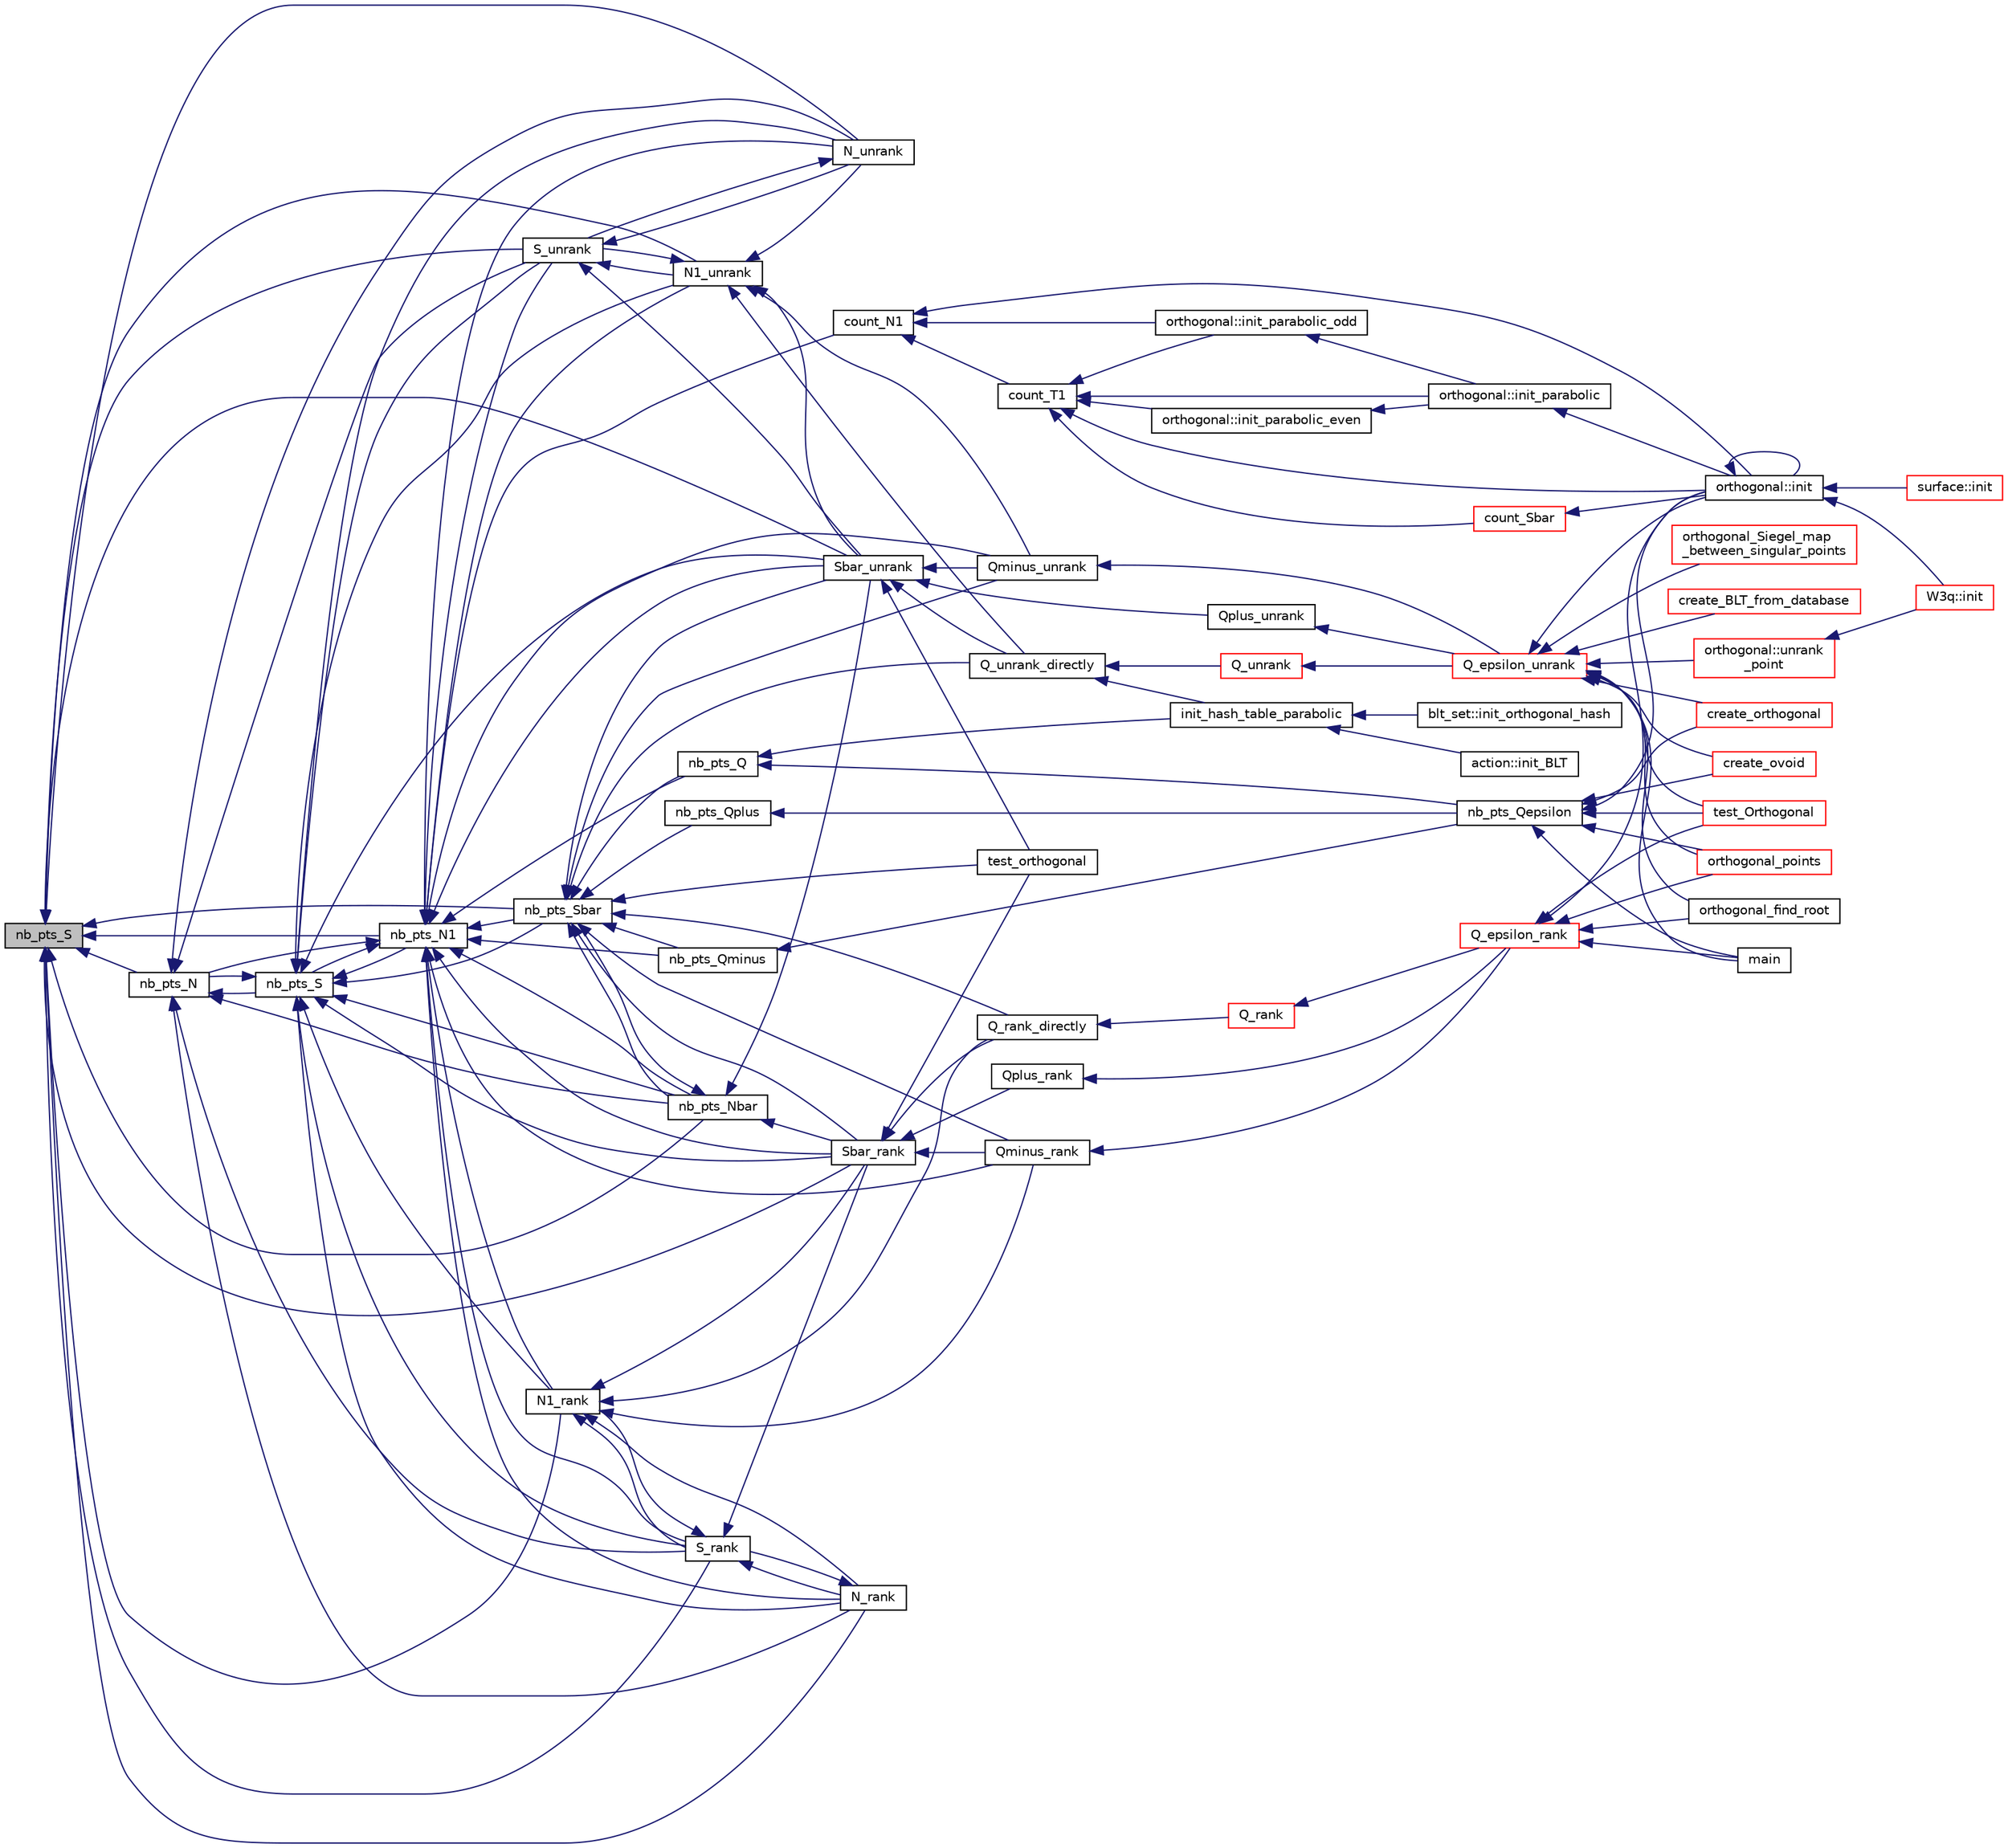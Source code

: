 digraph "nb_pts_S"
{
  edge [fontname="Helvetica",fontsize="10",labelfontname="Helvetica",labelfontsize="10"];
  node [fontname="Helvetica",fontsize="10",shape=record];
  rankdir="LR";
  Node9977 [label="nb_pts_S",height=0.2,width=0.4,color="black", fillcolor="grey75", style="filled", fontcolor="black"];
  Node9977 -> Node9978 [dir="back",color="midnightblue",fontsize="10",style="solid",fontname="Helvetica"];
  Node9978 [label="nb_pts_N",height=0.2,width=0.4,color="black", fillcolor="white", style="filled",URL="$db/da0/lib_2foundations_2geometry_2orthogonal__points_8_c.html#a93e16898c27b1d1c0a6405a7b0615ba6"];
  Node9978 -> Node9979 [dir="back",color="midnightblue",fontsize="10",style="solid",fontname="Helvetica"];
  Node9979 [label="nb_pts_S",height=0.2,width=0.4,color="black", fillcolor="white", style="filled",URL="$db/da0/lib_2foundations_2geometry_2orthogonal__points_8_c.html#a9bc3dec6e722644d182738102c3e04f3"];
  Node9979 -> Node9978 [dir="back",color="midnightblue",fontsize="10",style="solid",fontname="Helvetica"];
  Node9979 -> Node9980 [dir="back",color="midnightblue",fontsize="10",style="solid",fontname="Helvetica"];
  Node9980 [label="nb_pts_N1",height=0.2,width=0.4,color="black", fillcolor="white", style="filled",URL="$db/da0/lib_2foundations_2geometry_2orthogonal__points_8_c.html#ae0f2e1c76523db67b4ec9629ccc35bc6"];
  Node9980 -> Node9981 [dir="back",color="midnightblue",fontsize="10",style="solid",fontname="Helvetica"];
  Node9981 [label="count_N1",height=0.2,width=0.4,color="black", fillcolor="white", style="filled",URL="$db/da0/lib_2foundations_2geometry_2orthogonal__points_8_c.html#a879b579a4ddaffbc75b230e81e33dcf4"];
  Node9981 -> Node9982 [dir="back",color="midnightblue",fontsize="10",style="solid",fontname="Helvetica"];
  Node9982 [label="orthogonal::init",height=0.2,width=0.4,color="black", fillcolor="white", style="filled",URL="$d7/daa/classorthogonal.html#a8bd53ba30f34ac50889503f0f3ef6deb"];
  Node9982 -> Node9982 [dir="back",color="midnightblue",fontsize="10",style="solid",fontname="Helvetica"];
  Node9982 -> Node9983 [dir="back",color="midnightblue",fontsize="10",style="solid",fontname="Helvetica"];
  Node9983 [label="surface::init",height=0.2,width=0.4,color="red", fillcolor="white", style="filled",URL="$d5/d88/classsurface.html#a90570b0ca6ab02988159f2c40cb27308"];
  Node9982 -> Node9989 [dir="back",color="midnightblue",fontsize="10",style="solid",fontname="Helvetica"];
  Node9989 [label="W3q::init",height=0.2,width=0.4,color="red", fillcolor="white", style="filled",URL="$de/d2c/class_w3q.html#a215fe070895a4915537fcb1bfba4f777"];
  Node9981 -> Node9991 [dir="back",color="midnightblue",fontsize="10",style="solid",fontname="Helvetica"];
  Node9991 [label="orthogonal::init_parabolic_odd",height=0.2,width=0.4,color="black", fillcolor="white", style="filled",URL="$d7/daa/classorthogonal.html#adeb14ce7821acee632e1a1ca3975a201"];
  Node9991 -> Node9992 [dir="back",color="midnightblue",fontsize="10",style="solid",fontname="Helvetica"];
  Node9992 [label="orthogonal::init_parabolic",height=0.2,width=0.4,color="black", fillcolor="white", style="filled",URL="$d7/daa/classorthogonal.html#aef84a93f2f8973a3b5fc2d7d48b1d5ed"];
  Node9992 -> Node9982 [dir="back",color="midnightblue",fontsize="10",style="solid",fontname="Helvetica"];
  Node9981 -> Node9993 [dir="back",color="midnightblue",fontsize="10",style="solid",fontname="Helvetica"];
  Node9993 [label="count_T1",height=0.2,width=0.4,color="black", fillcolor="white", style="filled",URL="$db/da0/lib_2foundations_2geometry_2orthogonal__points_8_c.html#af42a0ed4f726c58cdeb601b55bddf0ce"];
  Node9993 -> Node9982 [dir="back",color="midnightblue",fontsize="10",style="solid",fontname="Helvetica"];
  Node9993 -> Node9992 [dir="back",color="midnightblue",fontsize="10",style="solid",fontname="Helvetica"];
  Node9993 -> Node9994 [dir="back",color="midnightblue",fontsize="10",style="solid",fontname="Helvetica"];
  Node9994 [label="orthogonal::init_parabolic_even",height=0.2,width=0.4,color="black", fillcolor="white", style="filled",URL="$d7/daa/classorthogonal.html#a495354fe027c383b4dd9ee3906dcde92"];
  Node9994 -> Node9992 [dir="back",color="midnightblue",fontsize="10",style="solid",fontname="Helvetica"];
  Node9993 -> Node9991 [dir="back",color="midnightblue",fontsize="10",style="solid",fontname="Helvetica"];
  Node9993 -> Node9995 [dir="back",color="midnightblue",fontsize="10",style="solid",fontname="Helvetica"];
  Node9995 [label="count_Sbar",height=0.2,width=0.4,color="red", fillcolor="white", style="filled",URL="$db/da0/lib_2foundations_2geometry_2orthogonal__points_8_c.html#a6b49fc2deeb261dc894f2fbe34a05e79"];
  Node9995 -> Node9982 [dir="back",color="midnightblue",fontsize="10",style="solid",fontname="Helvetica"];
  Node9980 -> Node9997 [dir="back",color="midnightblue",fontsize="10",style="solid",fontname="Helvetica"];
  Node9997 [label="nb_pts_Q",height=0.2,width=0.4,color="black", fillcolor="white", style="filled",URL="$db/da0/lib_2foundations_2geometry_2orthogonal__points_8_c.html#a625e7781bbd5d9989694bcf83e0ac558"];
  Node9997 -> Node9998 [dir="back",color="midnightblue",fontsize="10",style="solid",fontname="Helvetica"];
  Node9998 [label="nb_pts_Qepsilon",height=0.2,width=0.4,color="black", fillcolor="white", style="filled",URL="$db/da0/lib_2foundations_2geometry_2orthogonal__points_8_c.html#acbf91472684f545d7c79eecc893cc250"];
  Node9998 -> Node9999 [dir="back",color="midnightblue",fontsize="10",style="solid",fontname="Helvetica"];
  Node9999 [label="main",height=0.2,width=0.4,color="black", fillcolor="white", style="filled",URL="$d1/d15/apps_2combinatorics_2orthogonal_8_c.html#a3c04138a5bfe5d72780bb7e82a18e627"];
  Node9998 -> Node9982 [dir="back",color="midnightblue",fontsize="10",style="solid",fontname="Helvetica"];
  Node9998 -> Node10000 [dir="back",color="midnightblue",fontsize="10",style="solid",fontname="Helvetica"];
  Node10000 [label="create_ovoid",height=0.2,width=0.4,color="red", fillcolor="white", style="filled",URL="$d9/dbf/projective__space_2ovoid_8_c.html#a812088e2c64cb8a0834e9eacae4b92a6"];
  Node9998 -> Node10002 [dir="back",color="midnightblue",fontsize="10",style="solid",fontname="Helvetica"];
  Node10002 [label="test_Orthogonal",height=0.2,width=0.4,color="red", fillcolor="white", style="filled",URL="$db/da0/lib_2foundations_2geometry_2orthogonal__points_8_c.html#a071f90f8a33649e2d4a8f5c9a401a4f4"];
  Node9998 -> Node10004 [dir="back",color="midnightblue",fontsize="10",style="solid",fontname="Helvetica"];
  Node10004 [label="orthogonal_points",height=0.2,width=0.4,color="red", fillcolor="white", style="filled",URL="$d7/d83/points_8_c.html#a2a86a595e599aecd619f0046595252e4"];
  Node9998 -> Node10006 [dir="back",color="midnightblue",fontsize="10",style="solid",fontname="Helvetica"];
  Node10006 [label="create_orthogonal",height=0.2,width=0.4,color="red", fillcolor="white", style="filled",URL="$d4/d67/geometry_8h.html#af56e0787251ddb889edb236e423aff02"];
  Node9997 -> Node10008 [dir="back",color="midnightblue",fontsize="10",style="solid",fontname="Helvetica"];
  Node10008 [label="init_hash_table_parabolic",height=0.2,width=0.4,color="black", fillcolor="white", style="filled",URL="$db/da0/lib_2foundations_2geometry_2orthogonal__points_8_c.html#ac0501667678e59124c88842414489011"];
  Node10008 -> Node10009 [dir="back",color="midnightblue",fontsize="10",style="solid",fontname="Helvetica"];
  Node10009 [label="blt_set::init_orthogonal_hash",height=0.2,width=0.4,color="black", fillcolor="white", style="filled",URL="$d1/d3d/classblt__set.html#ad8a73370e16f2adf30172c3159ca8a74"];
  Node10008 -> Node10010 [dir="back",color="midnightblue",fontsize="10",style="solid",fontname="Helvetica"];
  Node10010 [label="action::init_BLT",height=0.2,width=0.4,color="black", fillcolor="white", style="filled",URL="$d2/d86/classaction.html#a0d33ca0ebe7467b984c3058520e02a0c"];
  Node9980 -> Node10011 [dir="back",color="midnightblue",fontsize="10",style="solid",fontname="Helvetica"];
  Node10011 [label="nb_pts_Qminus",height=0.2,width=0.4,color="black", fillcolor="white", style="filled",URL="$db/da0/lib_2foundations_2geometry_2orthogonal__points_8_c.html#afb08f069d48d59325fdeeb235003ac75"];
  Node10011 -> Node9998 [dir="back",color="midnightblue",fontsize="10",style="solid",fontname="Helvetica"];
  Node9980 -> Node10012 [dir="back",color="midnightblue",fontsize="10",style="solid",fontname="Helvetica"];
  Node10012 [label="Qminus_unrank",height=0.2,width=0.4,color="black", fillcolor="white", style="filled",URL="$db/da0/lib_2foundations_2geometry_2orthogonal__points_8_c.html#ac2dd18f435ab479095b836a483c12c7d"];
  Node10012 -> Node10013 [dir="back",color="midnightblue",fontsize="10",style="solid",fontname="Helvetica"];
  Node10013 [label="Q_epsilon_unrank",height=0.2,width=0.4,color="red", fillcolor="white", style="filled",URL="$db/da0/lib_2foundations_2geometry_2orthogonal__points_8_c.html#af162c4d30d4a6528299e37551c353e7b"];
  Node10013 -> Node9999 [dir="back",color="midnightblue",fontsize="10",style="solid",fontname="Helvetica"];
  Node10013 -> Node10014 [dir="back",color="midnightblue",fontsize="10",style="solid",fontname="Helvetica"];
  Node10014 [label="orthogonal::unrank\l_point",height=0.2,width=0.4,color="red", fillcolor="white", style="filled",URL="$d7/daa/classorthogonal.html#ab655117100f7c66c19817b84ac5ac0a0"];
  Node10014 -> Node9989 [dir="back",color="midnightblue",fontsize="10",style="solid",fontname="Helvetica"];
  Node10013 -> Node9982 [dir="back",color="midnightblue",fontsize="10",style="solid",fontname="Helvetica"];
  Node10013 -> Node10000 [dir="back",color="midnightblue",fontsize="10",style="solid",fontname="Helvetica"];
  Node10013 -> Node10002 [dir="back",color="midnightblue",fontsize="10",style="solid",fontname="Helvetica"];
  Node10013 -> Node10442 [dir="back",color="midnightblue",fontsize="10",style="solid",fontname="Helvetica"];
  Node10442 [label="orthogonal_Siegel_map\l_between_singular_points",height=0.2,width=0.4,color="red", fillcolor="white", style="filled",URL="$db/da0/lib_2foundations_2geometry_2orthogonal__points_8_c.html#a2c6c42534b7915aacd84bb9725488fa9"];
  Node10013 -> Node10444 [dir="back",color="midnightblue",fontsize="10",style="solid",fontname="Helvetica"];
  Node10444 [label="orthogonal_find_root",height=0.2,width=0.4,color="black", fillcolor="white", style="filled",URL="$db/da0/lib_2foundations_2geometry_2orthogonal__points_8_c.html#a6c7b16f839dc3e1ee95f61a37139c8a0"];
  Node10013 -> Node10004 [dir="back",color="midnightblue",fontsize="10",style="solid",fontname="Helvetica"];
  Node10013 -> Node10445 [dir="back",color="midnightblue",fontsize="10",style="solid",fontname="Helvetica"];
  Node10445 [label="create_BLT_from_database",height=0.2,width=0.4,color="red", fillcolor="white", style="filled",URL="$d4/d67/geometry_8h.html#a15bdf4e24e26757ef7b2e16f06afd1e6"];
  Node10013 -> Node10006 [dir="back",color="midnightblue",fontsize="10",style="solid",fontname="Helvetica"];
  Node9980 -> Node10449 [dir="back",color="midnightblue",fontsize="10",style="solid",fontname="Helvetica"];
  Node10449 [label="Qminus_rank",height=0.2,width=0.4,color="black", fillcolor="white", style="filled",URL="$db/da0/lib_2foundations_2geometry_2orthogonal__points_8_c.html#aec3e3dad3c2c12fa081edab0af2cb91a"];
  Node10449 -> Node10450 [dir="back",color="midnightblue",fontsize="10",style="solid",fontname="Helvetica"];
  Node10450 [label="Q_epsilon_rank",height=0.2,width=0.4,color="red", fillcolor="white", style="filled",URL="$db/da0/lib_2foundations_2geometry_2orthogonal__points_8_c.html#a0949e1151174e2988aa697cb31942e97"];
  Node10450 -> Node9999 [dir="back",color="midnightblue",fontsize="10",style="solid",fontname="Helvetica"];
  Node10450 -> Node9982 [dir="back",color="midnightblue",fontsize="10",style="solid",fontname="Helvetica"];
  Node10450 -> Node10002 [dir="back",color="midnightblue",fontsize="10",style="solid",fontname="Helvetica"];
  Node10450 -> Node10444 [dir="back",color="midnightblue",fontsize="10",style="solid",fontname="Helvetica"];
  Node10450 -> Node10004 [dir="back",color="midnightblue",fontsize="10",style="solid",fontname="Helvetica"];
  Node9980 -> Node9979 [dir="back",color="midnightblue",fontsize="10",style="solid",fontname="Helvetica"];
  Node9980 -> Node9978 [dir="back",color="midnightblue",fontsize="10",style="solid",fontname="Helvetica"];
  Node9980 -> Node10457 [dir="back",color="midnightblue",fontsize="10",style="solid",fontname="Helvetica"];
  Node10457 [label="nb_pts_Sbar",height=0.2,width=0.4,color="black", fillcolor="white", style="filled",URL="$db/da0/lib_2foundations_2geometry_2orthogonal__points_8_c.html#a986dda26505c9934c771578b084f67cc"];
  Node10457 -> Node9997 [dir="back",color="midnightblue",fontsize="10",style="solid",fontname="Helvetica"];
  Node10457 -> Node10458 [dir="back",color="midnightblue",fontsize="10",style="solid",fontname="Helvetica"];
  Node10458 [label="nb_pts_Qplus",height=0.2,width=0.4,color="black", fillcolor="white", style="filled",URL="$db/da0/lib_2foundations_2geometry_2orthogonal__points_8_c.html#a4c95a5cbf04d2ff4889759cc15ae1464"];
  Node10458 -> Node9998 [dir="back",color="midnightblue",fontsize="10",style="solid",fontname="Helvetica"];
  Node10457 -> Node10011 [dir="back",color="midnightblue",fontsize="10",style="solid",fontname="Helvetica"];
  Node10457 -> Node10459 [dir="back",color="midnightblue",fontsize="10",style="solid",fontname="Helvetica"];
  Node10459 [label="Q_unrank_directly",height=0.2,width=0.4,color="black", fillcolor="white", style="filled",URL="$db/da0/lib_2foundations_2geometry_2orthogonal__points_8_c.html#a105e7e72249e78fcf0785c69099d90ce"];
  Node10459 -> Node10008 [dir="back",color="midnightblue",fontsize="10",style="solid",fontname="Helvetica"];
  Node10459 -> Node10460 [dir="back",color="midnightblue",fontsize="10",style="solid",fontname="Helvetica"];
  Node10460 [label="Q_unrank",height=0.2,width=0.4,color="red", fillcolor="white", style="filled",URL="$db/da0/lib_2foundations_2geometry_2orthogonal__points_8_c.html#a6d02923d5b54ef796934e753e6f5b65b"];
  Node10460 -> Node10013 [dir="back",color="midnightblue",fontsize="10",style="solid",fontname="Helvetica"];
  Node10457 -> Node10466 [dir="back",color="midnightblue",fontsize="10",style="solid",fontname="Helvetica"];
  Node10466 [label="Q_rank_directly",height=0.2,width=0.4,color="black", fillcolor="white", style="filled",URL="$db/da0/lib_2foundations_2geometry_2orthogonal__points_8_c.html#a5f856abfc1a984dc77a7e21a239ab88e"];
  Node10466 -> Node10467 [dir="back",color="midnightblue",fontsize="10",style="solid",fontname="Helvetica"];
  Node10467 [label="Q_rank",height=0.2,width=0.4,color="red", fillcolor="white", style="filled",URL="$db/da0/lib_2foundations_2geometry_2orthogonal__points_8_c.html#ad2671f4db3224df1e22494b9d946375e"];
  Node10467 -> Node10450 [dir="back",color="midnightblue",fontsize="10",style="solid",fontname="Helvetica"];
  Node10457 -> Node10012 [dir="back",color="midnightblue",fontsize="10",style="solid",fontname="Helvetica"];
  Node10457 -> Node10449 [dir="back",color="midnightblue",fontsize="10",style="solid",fontname="Helvetica"];
  Node10457 -> Node10476 [dir="back",color="midnightblue",fontsize="10",style="solid",fontname="Helvetica"];
  Node10476 [label="nb_pts_Nbar",height=0.2,width=0.4,color="black", fillcolor="white", style="filled",URL="$db/da0/lib_2foundations_2geometry_2orthogonal__points_8_c.html#a51b4684a176c6841fd3cd6c34c684c2c"];
  Node10476 -> Node10457 [dir="back",color="midnightblue",fontsize="10",style="solid",fontname="Helvetica"];
  Node10476 -> Node10477 [dir="back",color="midnightblue",fontsize="10",style="solid",fontname="Helvetica"];
  Node10477 [label="Sbar_unrank",height=0.2,width=0.4,color="black", fillcolor="white", style="filled",URL="$db/da0/lib_2foundations_2geometry_2orthogonal__points_8_c.html#a65d9b9ccfff12dd92f4f4e8360701c98"];
  Node10477 -> Node10459 [dir="back",color="midnightblue",fontsize="10",style="solid",fontname="Helvetica"];
  Node10477 -> Node10478 [dir="back",color="midnightblue",fontsize="10",style="solid",fontname="Helvetica"];
  Node10478 [label="Qplus_unrank",height=0.2,width=0.4,color="black", fillcolor="white", style="filled",URL="$db/da0/lib_2foundations_2geometry_2orthogonal__points_8_c.html#ad50512edd586919700e033744b4a03c8"];
  Node10478 -> Node10013 [dir="back",color="midnightblue",fontsize="10",style="solid",fontname="Helvetica"];
  Node10477 -> Node10012 [dir="back",color="midnightblue",fontsize="10",style="solid",fontname="Helvetica"];
  Node10477 -> Node10479 [dir="back",color="midnightblue",fontsize="10",style="solid",fontname="Helvetica"];
  Node10479 [label="test_orthogonal",height=0.2,width=0.4,color="black", fillcolor="white", style="filled",URL="$db/da0/lib_2foundations_2geometry_2orthogonal__points_8_c.html#ac991de424f12f1e96291c9df540caf16"];
  Node10476 -> Node10480 [dir="back",color="midnightblue",fontsize="10",style="solid",fontname="Helvetica"];
  Node10480 [label="Sbar_rank",height=0.2,width=0.4,color="black", fillcolor="white", style="filled",URL="$db/da0/lib_2foundations_2geometry_2orthogonal__points_8_c.html#a9f987613e1f3dd623ce4032443a5a4a3"];
  Node10480 -> Node10466 [dir="back",color="midnightblue",fontsize="10",style="solid",fontname="Helvetica"];
  Node10480 -> Node10481 [dir="back",color="midnightblue",fontsize="10",style="solid",fontname="Helvetica"];
  Node10481 [label="Qplus_rank",height=0.2,width=0.4,color="black", fillcolor="white", style="filled",URL="$db/da0/lib_2foundations_2geometry_2orthogonal__points_8_c.html#aaa1be357d007a845ce2866169d63afb7"];
  Node10481 -> Node10450 [dir="back",color="midnightblue",fontsize="10",style="solid",fontname="Helvetica"];
  Node10480 -> Node10449 [dir="back",color="midnightblue",fontsize="10",style="solid",fontname="Helvetica"];
  Node10480 -> Node10479 [dir="back",color="midnightblue",fontsize="10",style="solid",fontname="Helvetica"];
  Node10457 -> Node10477 [dir="back",color="midnightblue",fontsize="10",style="solid",fontname="Helvetica"];
  Node10457 -> Node10480 [dir="back",color="midnightblue",fontsize="10",style="solid",fontname="Helvetica"];
  Node10457 -> Node10479 [dir="back",color="midnightblue",fontsize="10",style="solid",fontname="Helvetica"];
  Node9980 -> Node10476 [dir="back",color="midnightblue",fontsize="10",style="solid",fontname="Helvetica"];
  Node9980 -> Node10482 [dir="back",color="midnightblue",fontsize="10",style="solid",fontname="Helvetica"];
  Node10482 [label="S_unrank",height=0.2,width=0.4,color="black", fillcolor="white", style="filled",URL="$db/da0/lib_2foundations_2geometry_2orthogonal__points_8_c.html#a18964a35af25f1b4a85f4eaeb1543d92"];
  Node10482 -> Node10483 [dir="back",color="midnightblue",fontsize="10",style="solid",fontname="Helvetica"];
  Node10483 [label="N_unrank",height=0.2,width=0.4,color="black", fillcolor="white", style="filled",URL="$db/da0/lib_2foundations_2geometry_2orthogonal__points_8_c.html#ab79724bd19da3bc1b383550113f9d7aa"];
  Node10483 -> Node10482 [dir="back",color="midnightblue",fontsize="10",style="solid",fontname="Helvetica"];
  Node10482 -> Node10484 [dir="back",color="midnightblue",fontsize="10",style="solid",fontname="Helvetica"];
  Node10484 [label="N1_unrank",height=0.2,width=0.4,color="black", fillcolor="white", style="filled",URL="$db/da0/lib_2foundations_2geometry_2orthogonal__points_8_c.html#aa9427e27f7f207c1baff3a34cc5d78cf"];
  Node10484 -> Node10459 [dir="back",color="midnightblue",fontsize="10",style="solid",fontname="Helvetica"];
  Node10484 -> Node10012 [dir="back",color="midnightblue",fontsize="10",style="solid",fontname="Helvetica"];
  Node10484 -> Node10482 [dir="back",color="midnightblue",fontsize="10",style="solid",fontname="Helvetica"];
  Node10484 -> Node10483 [dir="back",color="midnightblue",fontsize="10",style="solid",fontname="Helvetica"];
  Node10484 -> Node10477 [dir="back",color="midnightblue",fontsize="10",style="solid",fontname="Helvetica"];
  Node10482 -> Node10477 [dir="back",color="midnightblue",fontsize="10",style="solid",fontname="Helvetica"];
  Node9980 -> Node10483 [dir="back",color="midnightblue",fontsize="10",style="solid",fontname="Helvetica"];
  Node9980 -> Node10484 [dir="back",color="midnightblue",fontsize="10",style="solid",fontname="Helvetica"];
  Node9980 -> Node10477 [dir="back",color="midnightblue",fontsize="10",style="solid",fontname="Helvetica"];
  Node9980 -> Node10485 [dir="back",color="midnightblue",fontsize="10",style="solid",fontname="Helvetica"];
  Node10485 [label="S_rank",height=0.2,width=0.4,color="black", fillcolor="white", style="filled",URL="$db/da0/lib_2foundations_2geometry_2orthogonal__points_8_c.html#a3a31f4ab7622dfd1d56e995cee509faa"];
  Node10485 -> Node10486 [dir="back",color="midnightblue",fontsize="10",style="solid",fontname="Helvetica"];
  Node10486 [label="N_rank",height=0.2,width=0.4,color="black", fillcolor="white", style="filled",URL="$db/da0/lib_2foundations_2geometry_2orthogonal__points_8_c.html#a750a27350273e325e879377a9ee17bbb"];
  Node10486 -> Node10485 [dir="back",color="midnightblue",fontsize="10",style="solid",fontname="Helvetica"];
  Node10485 -> Node10487 [dir="back",color="midnightblue",fontsize="10",style="solid",fontname="Helvetica"];
  Node10487 [label="N1_rank",height=0.2,width=0.4,color="black", fillcolor="white", style="filled",URL="$db/da0/lib_2foundations_2geometry_2orthogonal__points_8_c.html#aeb5e4527dd73fce52439f30400b9946a"];
  Node10487 -> Node10466 [dir="back",color="midnightblue",fontsize="10",style="solid",fontname="Helvetica"];
  Node10487 -> Node10449 [dir="back",color="midnightblue",fontsize="10",style="solid",fontname="Helvetica"];
  Node10487 -> Node10485 [dir="back",color="midnightblue",fontsize="10",style="solid",fontname="Helvetica"];
  Node10487 -> Node10486 [dir="back",color="midnightblue",fontsize="10",style="solid",fontname="Helvetica"];
  Node10487 -> Node10480 [dir="back",color="midnightblue",fontsize="10",style="solid",fontname="Helvetica"];
  Node10485 -> Node10480 [dir="back",color="midnightblue",fontsize="10",style="solid",fontname="Helvetica"];
  Node9980 -> Node10486 [dir="back",color="midnightblue",fontsize="10",style="solid",fontname="Helvetica"];
  Node9980 -> Node10487 [dir="back",color="midnightblue",fontsize="10",style="solid",fontname="Helvetica"];
  Node9980 -> Node10480 [dir="back",color="midnightblue",fontsize="10",style="solid",fontname="Helvetica"];
  Node9979 -> Node10457 [dir="back",color="midnightblue",fontsize="10",style="solid",fontname="Helvetica"];
  Node9979 -> Node10476 [dir="back",color="midnightblue",fontsize="10",style="solid",fontname="Helvetica"];
  Node9979 -> Node10482 [dir="back",color="midnightblue",fontsize="10",style="solid",fontname="Helvetica"];
  Node9979 -> Node10483 [dir="back",color="midnightblue",fontsize="10",style="solid",fontname="Helvetica"];
  Node9979 -> Node10484 [dir="back",color="midnightblue",fontsize="10",style="solid",fontname="Helvetica"];
  Node9979 -> Node10477 [dir="back",color="midnightblue",fontsize="10",style="solid",fontname="Helvetica"];
  Node9979 -> Node10485 [dir="back",color="midnightblue",fontsize="10",style="solid",fontname="Helvetica"];
  Node9979 -> Node10486 [dir="back",color="midnightblue",fontsize="10",style="solid",fontname="Helvetica"];
  Node9979 -> Node10487 [dir="back",color="midnightblue",fontsize="10",style="solid",fontname="Helvetica"];
  Node9979 -> Node10480 [dir="back",color="midnightblue",fontsize="10",style="solid",fontname="Helvetica"];
  Node9978 -> Node10476 [dir="back",color="midnightblue",fontsize="10",style="solid",fontname="Helvetica"];
  Node9978 -> Node10482 [dir="back",color="midnightblue",fontsize="10",style="solid",fontname="Helvetica"];
  Node9978 -> Node10483 [dir="back",color="midnightblue",fontsize="10",style="solid",fontname="Helvetica"];
  Node9978 -> Node10485 [dir="back",color="midnightblue",fontsize="10",style="solid",fontname="Helvetica"];
  Node9978 -> Node10486 [dir="back",color="midnightblue",fontsize="10",style="solid",fontname="Helvetica"];
  Node9977 -> Node9980 [dir="back",color="midnightblue",fontsize="10",style="solid",fontname="Helvetica"];
  Node9977 -> Node10457 [dir="back",color="midnightblue",fontsize="10",style="solid",fontname="Helvetica"];
  Node9977 -> Node10476 [dir="back",color="midnightblue",fontsize="10",style="solid",fontname="Helvetica"];
  Node9977 -> Node10482 [dir="back",color="midnightblue",fontsize="10",style="solid",fontname="Helvetica"];
  Node9977 -> Node10483 [dir="back",color="midnightblue",fontsize="10",style="solid",fontname="Helvetica"];
  Node9977 -> Node10484 [dir="back",color="midnightblue",fontsize="10",style="solid",fontname="Helvetica"];
  Node9977 -> Node10477 [dir="back",color="midnightblue",fontsize="10",style="solid",fontname="Helvetica"];
  Node9977 -> Node10485 [dir="back",color="midnightblue",fontsize="10",style="solid",fontname="Helvetica"];
  Node9977 -> Node10486 [dir="back",color="midnightblue",fontsize="10",style="solid",fontname="Helvetica"];
  Node9977 -> Node10487 [dir="back",color="midnightblue",fontsize="10",style="solid",fontname="Helvetica"];
  Node9977 -> Node10480 [dir="back",color="midnightblue",fontsize="10",style="solid",fontname="Helvetica"];
}
